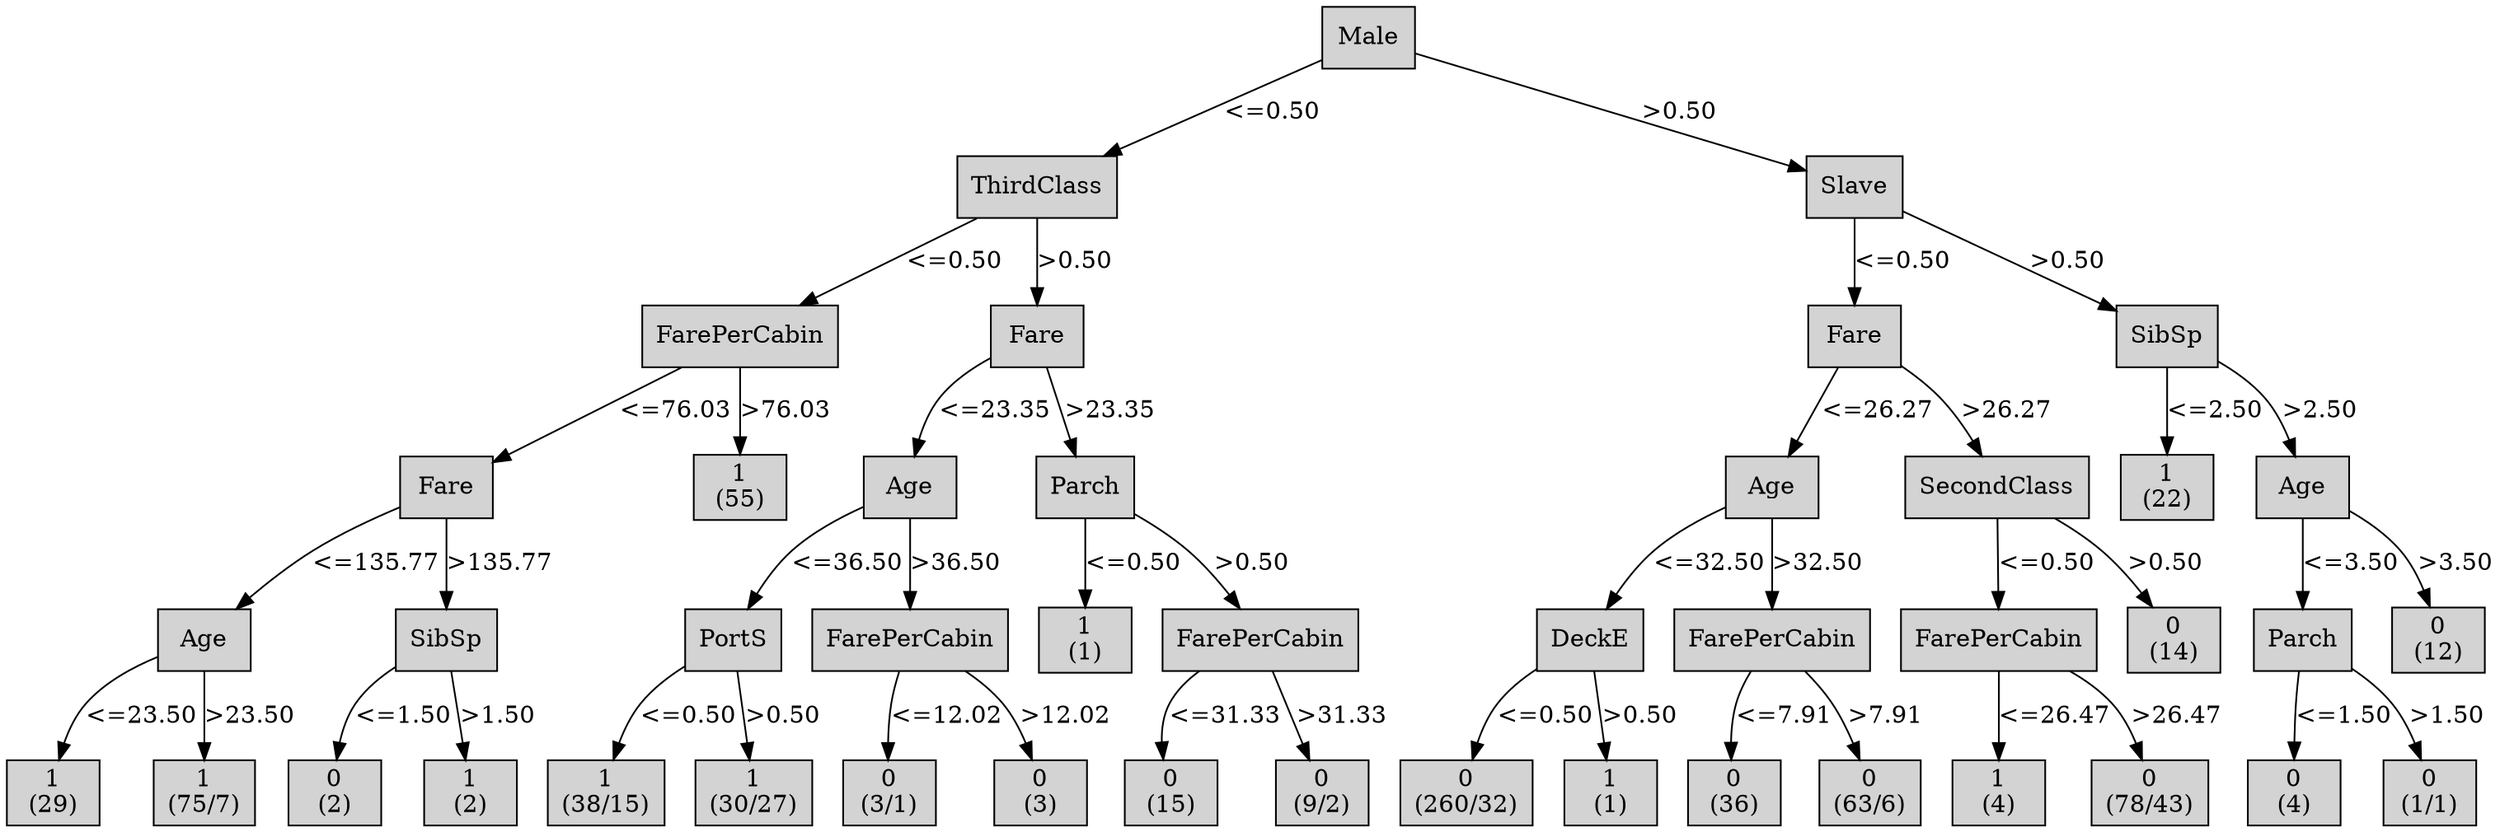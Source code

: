 digraph ID3_Tree {
"0" [shape=box, style=filled, label="Male
", weight=1]
"1" [shape=box, style=filled, label="ThirdClass
", weight=2]
0 -> 1 [ label = "<=0.50"];
"2" [shape=box, style=filled, label="FarePerCabin
", weight=3]
1 -> 2 [ label = "<=0.50"];
"3" [shape=box, style=filled, label="Fare
", weight=4]
2 -> 3 [ label = "<=76.03"];
"4" [shape=box, style=filled, label="Age
", weight=5]
3 -> 4 [ label = "<=135.77"];
"5" [shape=box, style=filled, label="1
(29)
", weight=6]
4 -> 5 [ label = "<=23.50"];
"6" [shape=box, style=filled, label="1
(75/7)
", weight=6]
4 -> 6 [ label = ">23.50"];
"7" [shape=box, style=filled, label="SibSp
", weight=5]
3 -> 7 [ label = ">135.77"];
"8" [shape=box, style=filled, label="0
(2)
", weight=6]
7 -> 8 [ label = "<=1.50"];
"9" [shape=box, style=filled, label="1
(2)
", weight=6]
7 -> 9 [ label = ">1.50"];
"10" [shape=box, style=filled, label="1
(55)
", weight=4]
2 -> 10 [ label = ">76.03"];
"11" [shape=box, style=filled, label="Fare
", weight=3]
1 -> 11 [ label = ">0.50"];
"12" [shape=box, style=filled, label="Age
", weight=4]
11 -> 12 [ label = "<=23.35"];
"13" [shape=box, style=filled, label="PortS
", weight=5]
12 -> 13 [ label = "<=36.50"];
"14" [shape=box, style=filled, label="1
(38/15)
", weight=6]
13 -> 14 [ label = "<=0.50"];
"15" [shape=box, style=filled, label="1
(30/27)
", weight=6]
13 -> 15 [ label = ">0.50"];
"16" [shape=box, style=filled, label="FarePerCabin
", weight=5]
12 -> 16 [ label = ">36.50"];
"17" [shape=box, style=filled, label="0
(3/1)
", weight=6]
16 -> 17 [ label = "<=12.02"];
"18" [shape=box, style=filled, label="0
(3)
", weight=6]
16 -> 18 [ label = ">12.02"];
"19" [shape=box, style=filled, label="Parch
", weight=4]
11 -> 19 [ label = ">23.35"];
"20" [shape=box, style=filled, label="1
(1)
", weight=5]
19 -> 20 [ label = "<=0.50"];
"21" [shape=box, style=filled, label="FarePerCabin
", weight=5]
19 -> 21 [ label = ">0.50"];
"22" [shape=box, style=filled, label="0
(15)
", weight=6]
21 -> 22 [ label = "<=31.33"];
"23" [shape=box, style=filled, label="0
(9/2)
", weight=6]
21 -> 23 [ label = ">31.33"];
"24" [shape=box, style=filled, label="Slave
", weight=2]
0 -> 24 [ label = ">0.50"];
"25" [shape=box, style=filled, label="Fare
", weight=3]
24 -> 25 [ label = "<=0.50"];
"26" [shape=box, style=filled, label="Age
", weight=4]
25 -> 26 [ label = "<=26.27"];
"27" [shape=box, style=filled, label="DeckE
", weight=5]
26 -> 27 [ label = "<=32.50"];
"28" [shape=box, style=filled, label="0
(260/32)
", weight=6]
27 -> 28 [ label = "<=0.50"];
"29" [shape=box, style=filled, label="1
(1)
", weight=6]
27 -> 29 [ label = ">0.50"];
"30" [shape=box, style=filled, label="FarePerCabin
", weight=5]
26 -> 30 [ label = ">32.50"];
"31" [shape=box, style=filled, label="0
(36)
", weight=6]
30 -> 31 [ label = "<=7.91"];
"32" [shape=box, style=filled, label="0
(63/6)
", weight=6]
30 -> 32 [ label = ">7.91"];
"33" [shape=box, style=filled, label="SecondClass
", weight=4]
25 -> 33 [ label = ">26.27"];
"34" [shape=box, style=filled, label="FarePerCabin
", weight=5]
33 -> 34 [ label = "<=0.50"];
"35" [shape=box, style=filled, label="1
(4)
", weight=6]
34 -> 35 [ label = "<=26.47"];
"36" [shape=box, style=filled, label="0
(78/43)
", weight=6]
34 -> 36 [ label = ">26.47"];
"37" [shape=box, style=filled, label="0
(14)
", weight=5]
33 -> 37 [ label = ">0.50"];
"38" [shape=box, style=filled, label="SibSp
", weight=3]
24 -> 38 [ label = ">0.50"];
"39" [shape=box, style=filled, label="1
(22)
", weight=4]
38 -> 39 [ label = "<=2.50"];
"40" [shape=box, style=filled, label="Age
", weight=4]
38 -> 40 [ label = ">2.50"];
"41" [shape=box, style=filled, label="Parch
", weight=5]
40 -> 41 [ label = "<=3.50"];
"42" [shape=box, style=filled, label="0
(4)
", weight=6]
41 -> 42 [ label = "<=1.50"];
"43" [shape=box, style=filled, label="0
(1/1)
", weight=6]
41 -> 43 [ label = ">1.50"];
"44" [shape=box, style=filled, label="0
(12)
", weight=5]
40 -> 44 [ label = ">3.50"];
{rank=same; 0;};
{rank=same; 1;24;};
{rank=same; 2;11;25;38;};
{rank=same; 3;10;12;19;26;33;39;40;};
{rank=same; 4;7;13;16;20;21;27;30;34;37;41;44;};
{rank=same; 5;6;8;9;14;15;17;18;22;23;28;29;31;32;35;36;42;43;};
}